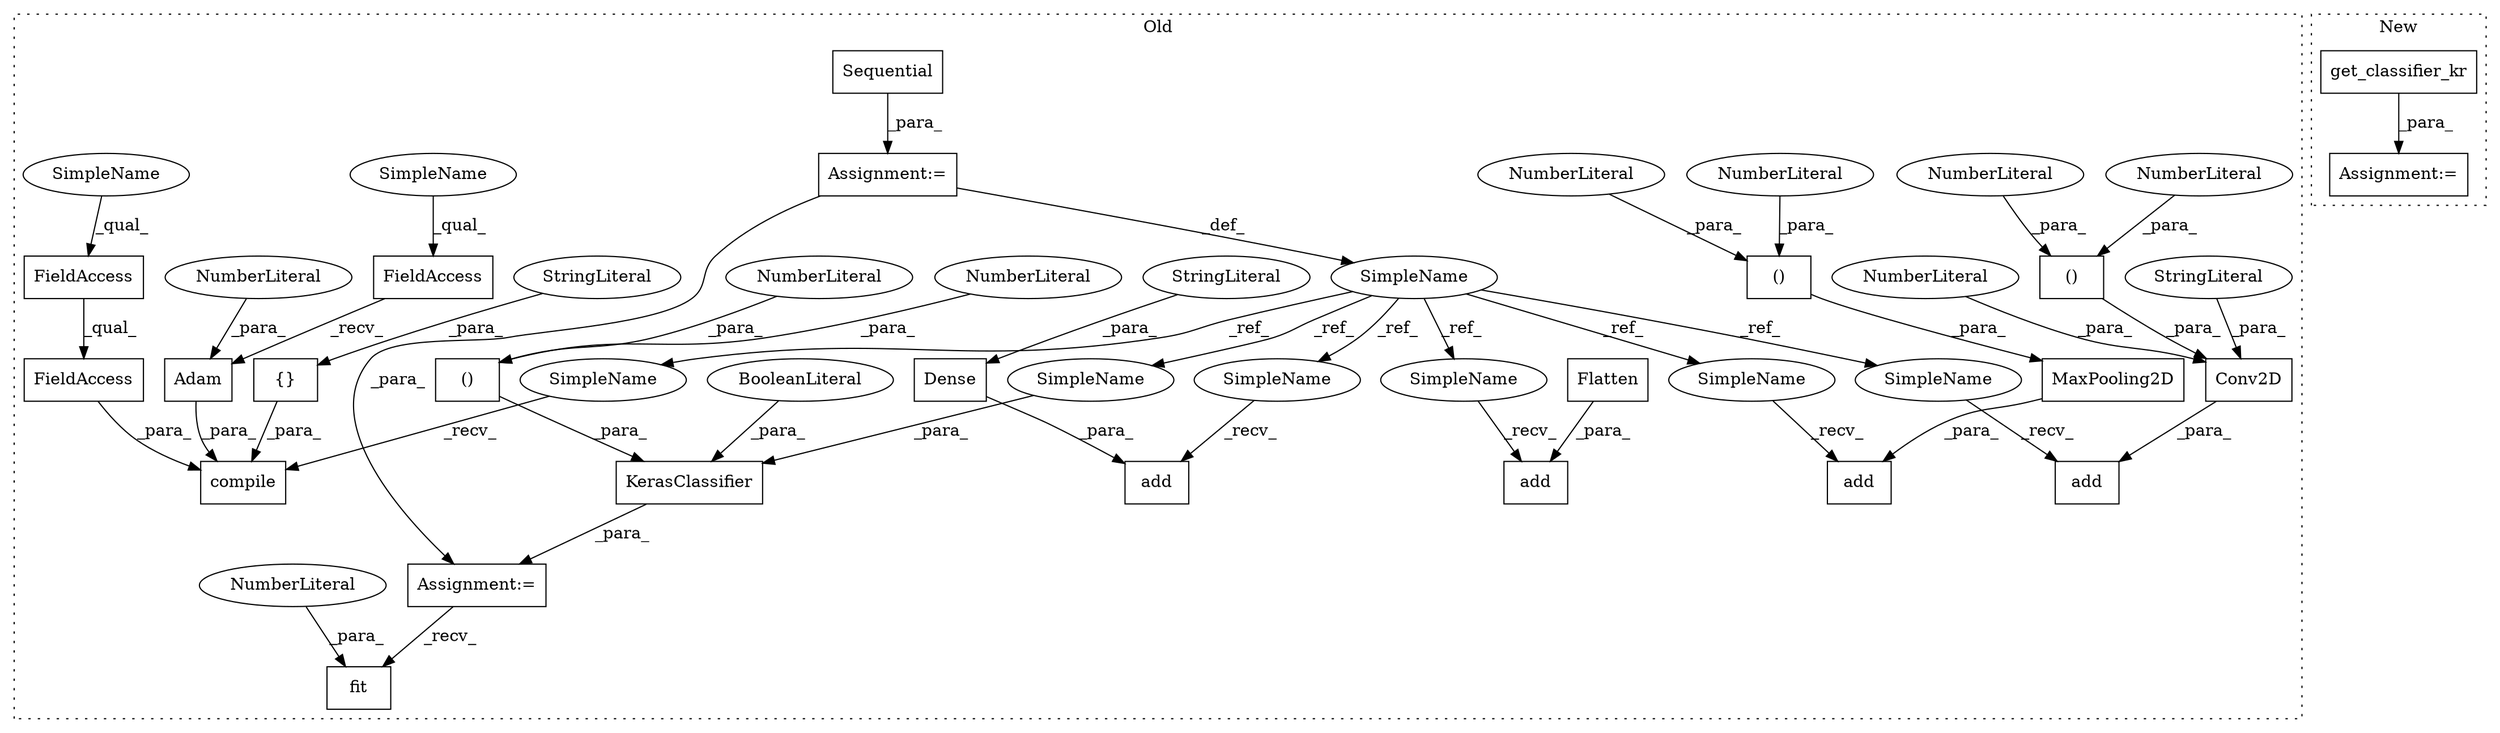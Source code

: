 digraph G {
subgraph cluster0 {
1 [label="add" a="32" s="4663,4743" l="4,1" shape="box"];
3 [label="()" a="106" s="4681" l="15" shape="box"];
4 [label="NumberLiteral" a="34" s="4695" l="1" shape="ellipse"];
5 [label="Conv2D" a="32" s="4667,4741" l="7,2" shape="box"];
6 [label="NumberLiteral" a="34" s="4681" l="1" shape="ellipse"];
7 [label="NumberLiteral" a="34" s="4674" l="1" shape="ellipse"];
8 [label="Sequential" a="32" s="4639" l="12" shape="box"];
9 [label="add" a="32" s="4756,4795" l="4,1" shape="box"];
10 [label="()" a="106" s="4778" l="15" shape="box"];
11 [label="add" a="32" s="4834,4857" l="4,1" shape="box"];
12 [label="NumberLiteral" a="34" s="4792" l="1" shape="ellipse"];
13 [label="add" a="32" s="4808,4821" l="4,1" shape="box"];
14 [label="NumberLiteral" a="34" s="4778" l="1" shape="ellipse"];
15 [label="Flatten" a="32" s="4812" l="9" shape="box"];
16 [label="SimpleName" a="42" s="4633" l="5" shape="ellipse"];
17 [label="StringLiteral" a="45" s="4698" l="6" shape="ellipse"];
18 [label="Dense" a="32" s="4838,4856" l="6,1" shape="box"];
19 [label="StringLiteral" a="45" s="4847" l="9" shape="ellipse"];
20 [label="compile" a="32" s="4870,4968" l="8,1" shape="box"];
21 [label="{}" a="4" s="4956,4967" l="1,1" shape="box"];
22 [label="StringLiteral" a="45" s="4957" l="10" shape="ellipse"];
23 [label="MaxPooling2D" a="32" s="4760,4793" l="18,2" shape="box"];
24 [label="Assignment:=" a="7" s="4638" l="1" shape="box"];
25 [label="Adam" a="32" s="4933,4942" l="5,1" shape="box"];
26 [label="NumberLiteral" a="34" s="4938" l="4" shape="ellipse"];
27 [label="KerasClassifier" a="32" s="4979,5028" l="21,1" shape="box"];
28 [label="()" a="106" s="5000" l="15" shape="box"];
29 [label="NumberLiteral" a="34" s="5014" l="1" shape="ellipse"];
30 [label="NumberLiteral" a="34" s="5000" l="1" shape="ellipse"];
31 [label="FieldAccess" a="22" s="4916" l="16" shape="box"];
32 [label="FieldAccess" a="22" s="4878" l="12" shape="box"];
33 [label="BooleanLiteral" a="9" s="5023" l="5" shape="ellipse"];
34 [label="fit" a="32" s="5039,5071" l="4,1" shape="box"];
35 [label="NumberLiteral" a="34" s="5070" l="1" shape="ellipse"];
36 [label="FieldAccess" a="22" s="4878" l="37" shape="box"];
38 [label="Assignment:=" a="7" s="4978" l="1" shape="box"];
39 [label="SimpleName" a="42" s="4878" l="5" shape="ellipse"];
40 [label="SimpleName" a="42" s="4916" l="5" shape="ellipse"];
41 [label="SimpleName" a="42" s="4864" l="5" shape="ellipse"];
42 [label="SimpleName" a="42" s="4828" l="5" shape="ellipse"];
43 [label="SimpleName" a="42" s="4657" l="5" shape="ellipse"];
44 [label="SimpleName" a="42" s="4750" l="5" shape="ellipse"];
45 [label="SimpleName" a="42" s="4802" l="5" shape="ellipse"];
46 [label="SimpleName" a="42" s="5017" l="5" shape="ellipse"];
label = "Old";
style="dotted";
}
subgraph cluster1 {
2 [label="get_classifier_kr" a="32" s="3096" l="19" shape="box"];
37 [label="Assignment:=" a="7" s="3094" l="2" shape="box"];
label = "New";
style="dotted";
}
2 -> 37 [label="_para_"];
3 -> 5 [label="_para_"];
4 -> 3 [label="_para_"];
5 -> 1 [label="_para_"];
6 -> 3 [label="_para_"];
7 -> 5 [label="_para_"];
8 -> 24 [label="_para_"];
10 -> 23 [label="_para_"];
12 -> 10 [label="_para_"];
14 -> 10 [label="_para_"];
15 -> 13 [label="_para_"];
16 -> 41 [label="_ref_"];
16 -> 44 [label="_ref_"];
16 -> 42 [label="_ref_"];
16 -> 45 [label="_ref_"];
16 -> 46 [label="_ref_"];
16 -> 43 [label="_ref_"];
17 -> 5 [label="_para_"];
18 -> 11 [label="_para_"];
19 -> 18 [label="_para_"];
21 -> 20 [label="_para_"];
22 -> 21 [label="_para_"];
23 -> 9 [label="_para_"];
24 -> 38 [label="_para_"];
24 -> 16 [label="_def_"];
25 -> 20 [label="_para_"];
26 -> 25 [label="_para_"];
27 -> 38 [label="_para_"];
28 -> 27 [label="_para_"];
29 -> 28 [label="_para_"];
30 -> 28 [label="_para_"];
31 -> 25 [label="_recv_"];
32 -> 36 [label="_qual_"];
33 -> 27 [label="_para_"];
35 -> 34 [label="_para_"];
36 -> 20 [label="_para_"];
38 -> 34 [label="_recv_"];
39 -> 32 [label="_qual_"];
40 -> 31 [label="_qual_"];
41 -> 20 [label="_recv_"];
42 -> 11 [label="_recv_"];
43 -> 1 [label="_recv_"];
44 -> 9 [label="_recv_"];
45 -> 13 [label="_recv_"];
46 -> 27 [label="_para_"];
}